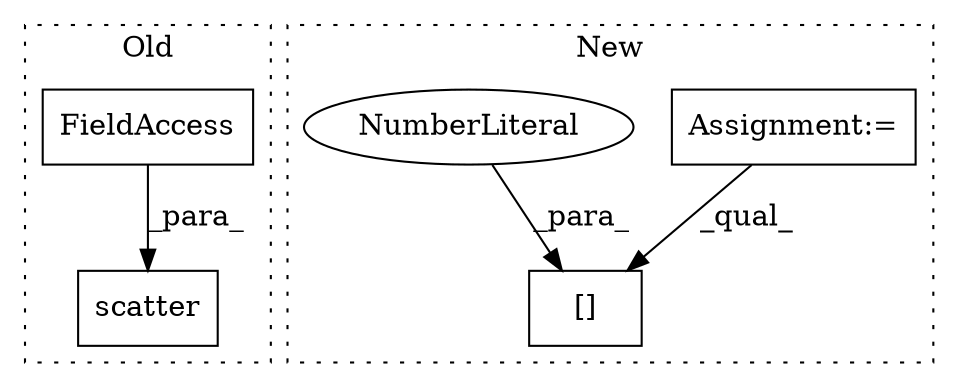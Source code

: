 digraph G {
subgraph cluster0 {
1 [label="scatter" a="32" s="1556,1621" l="8,1" shape="box"];
4 [label="FieldAccess" a="22" s="1609" l="12" shape="box"];
label = "Old";
style="dotted";
}
subgraph cluster1 {
2 [label="[]" a="2" s="1416,1424" l="7,1" shape="box"];
3 [label="Assignment:=" a="7" s="640" l="1" shape="box"];
5 [label="NumberLiteral" a="34" s="1423" l="1" shape="ellipse"];
label = "New";
style="dotted";
}
3 -> 2 [label="_qual_"];
4 -> 1 [label="_para_"];
5 -> 2 [label="_para_"];
}